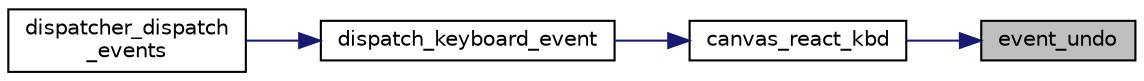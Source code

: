 digraph "event_undo"
{
 // LATEX_PDF_SIZE
  edge [fontname="Helvetica",fontsize="10",labelfontname="Helvetica",labelfontsize="10"];
  node [fontname="Helvetica",fontsize="10",shape=record];
  rankdir="RL";
  Node1 [label="event_undo",height=0.2,width=0.4,color="black", fillcolor="grey75", style="filled", fontcolor="black",tooltip="Undoes a canvas stroke and notifies the other player."];
  Node1 -> Node2 [dir="back",color="midnightblue",fontsize="10",style="solid",fontname="Helvetica"];
  Node2 [label="canvas_react_kbd",height=0.2,width=0.4,color="black", fillcolor="white", style="filled",URL="$group__canvas.html#ga8ad75f7f8cd0333e14d51a533da88883",tooltip="Updates the canvas according to a keyboard event."];
  Node2 -> Node3 [dir="back",color="midnightblue",fontsize="10",style="solid",fontname="Helvetica"];
  Node3 [label="dispatch_keyboard_event",height=0.2,width=0.4,color="black", fillcolor="white", style="filled",URL="$group__dispatcher.html#gaeefd35acea05833fa9d829f99e2ed6ca",tooltip="Dispatches a keyboard event."];
  Node3 -> Node4 [dir="back",color="midnightblue",fontsize="10",style="solid",fontname="Helvetica"];
  Node4 [label="dispatcher_dispatch\l_events",height=0.2,width=0.4,color="black", fillcolor="white", style="filled",URL="$group__dispatcher.html#ga72c911173e2af4fbf960584448f83d8b",tooltip="Dispatches all events currently in the event queue."];
}
